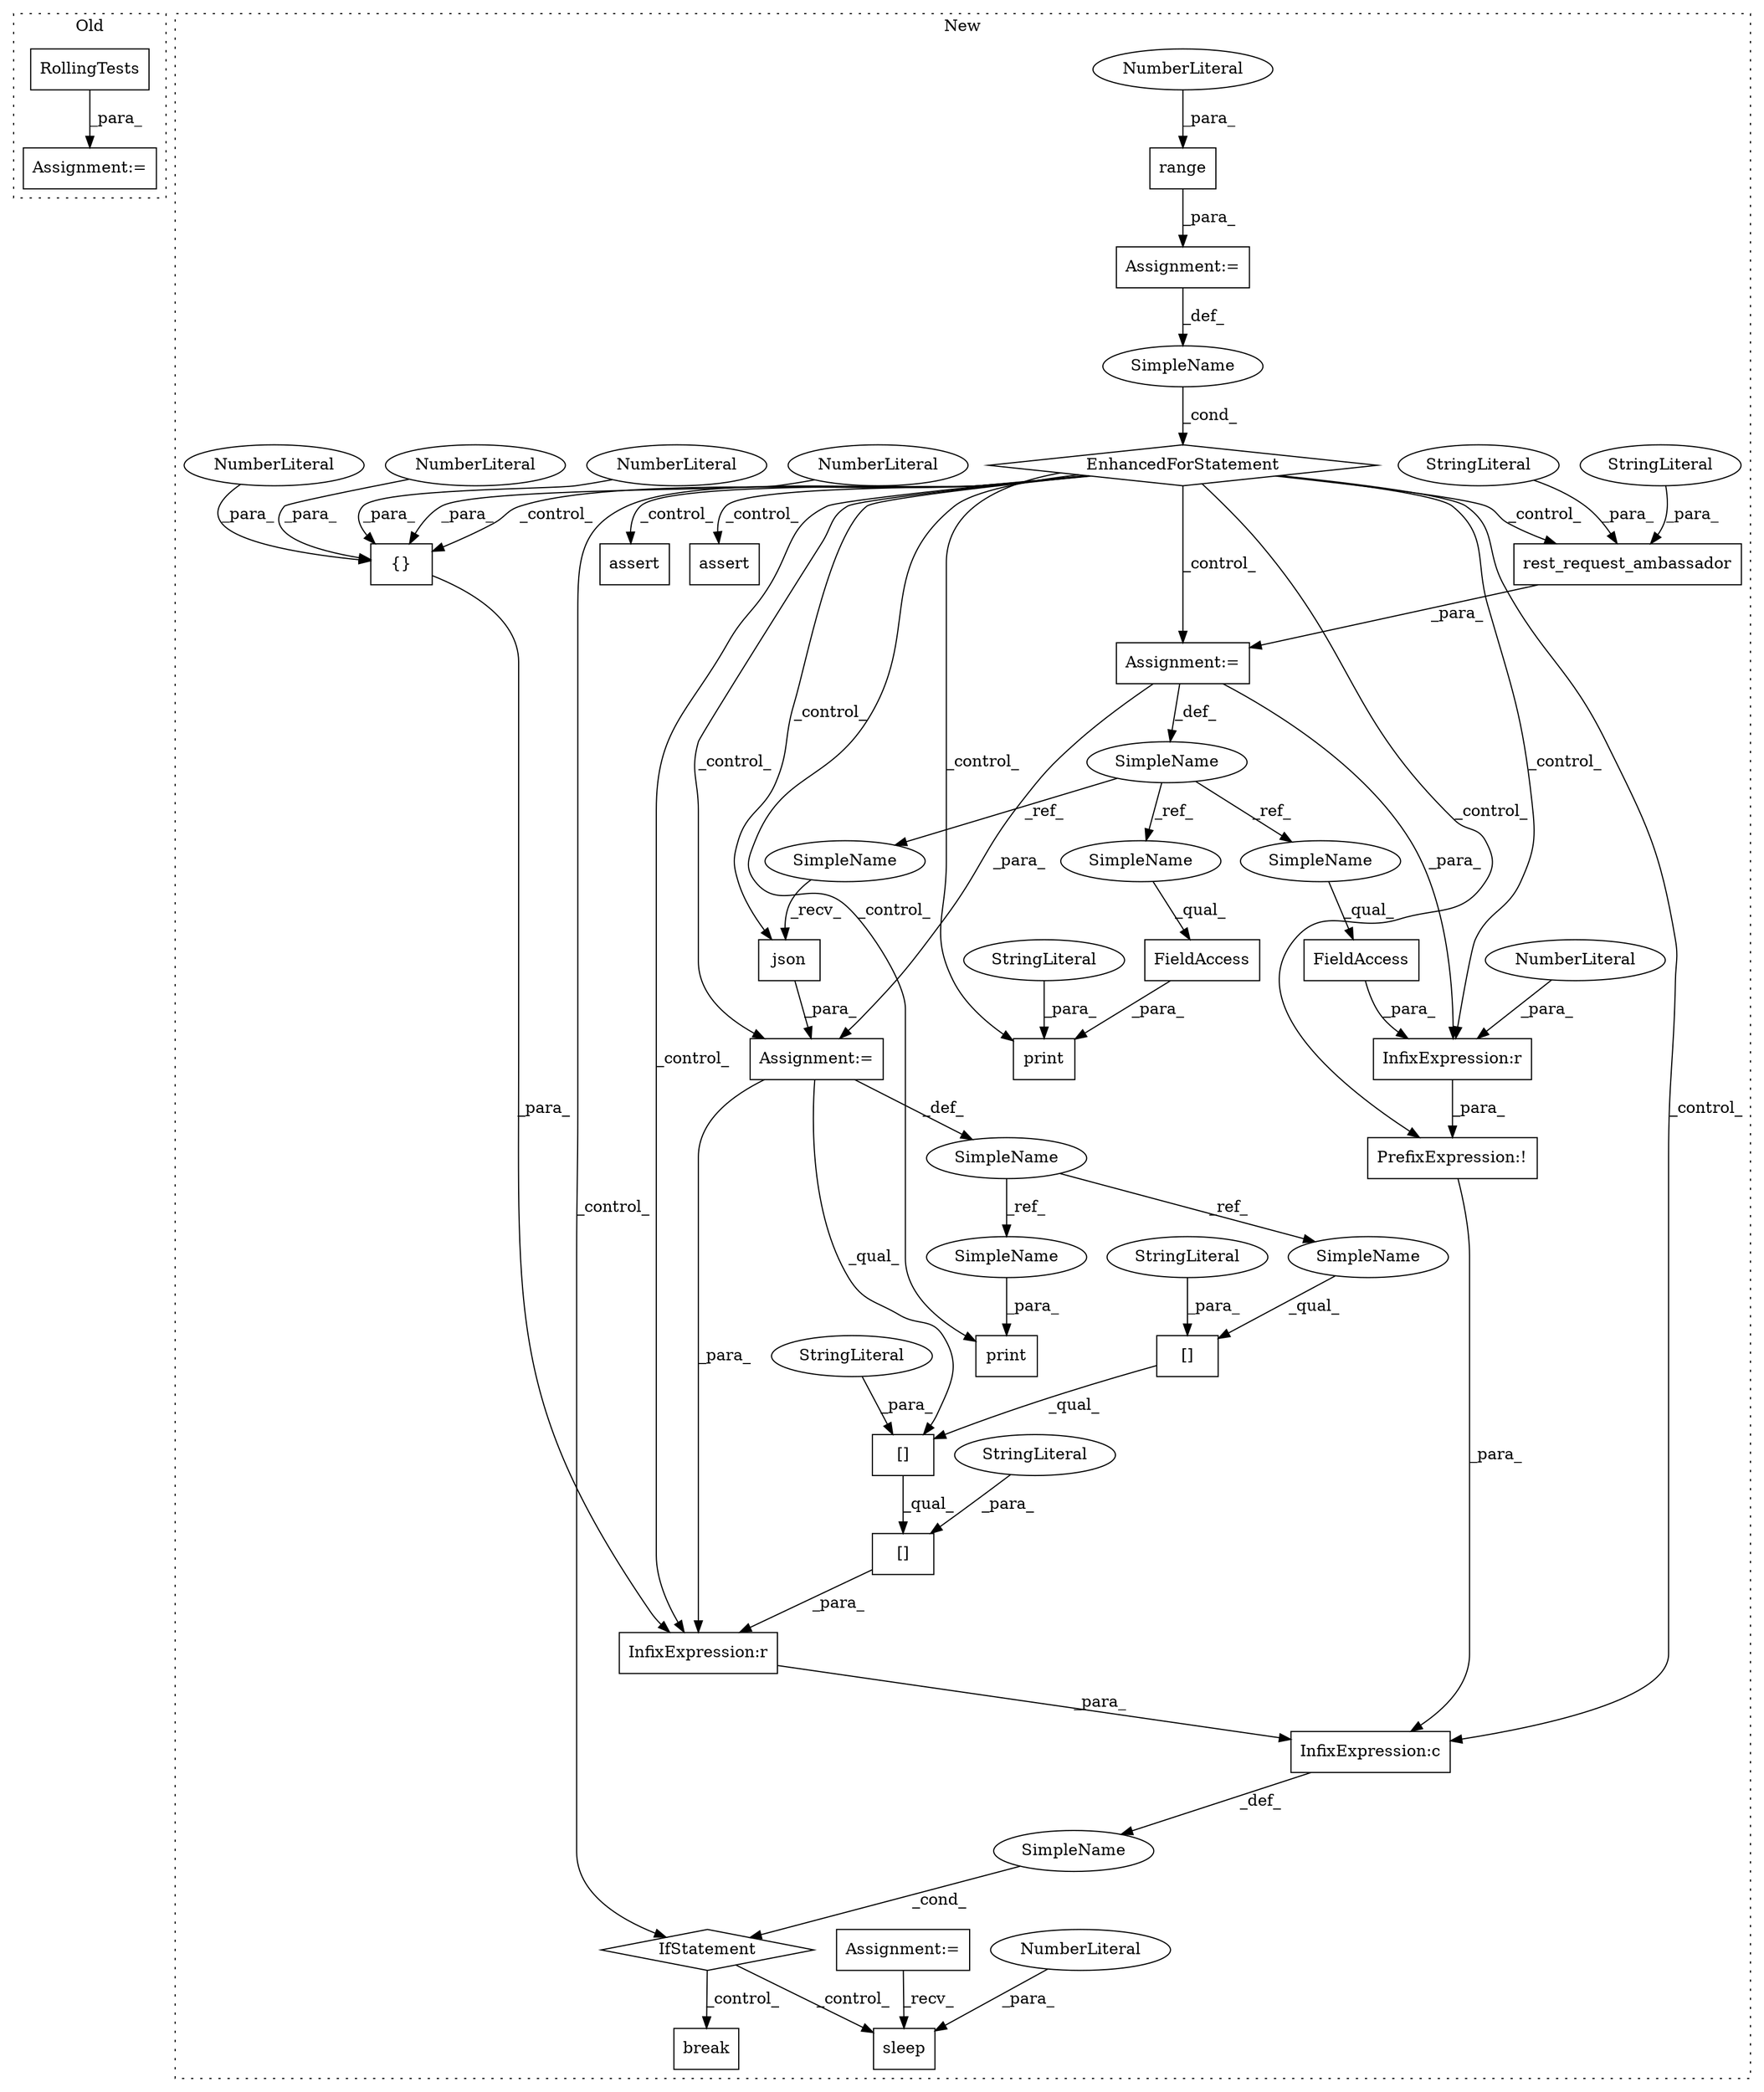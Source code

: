 digraph G {
subgraph cluster0 {
1 [label="RollingTests" a="32" s="2209" l="14" shape="box"];
13 [label="Assignment:=" a="7" s="2208" l="1" shape="box"];
label = "Old";
style="dotted";
}
subgraph cluster1 {
2 [label="json" a="32" s="14087" l="6" shape="box"];
3 [label="EnhancedForStatement" a="70" s="13854,13924" l="53,2" shape="diamond"];
4 [label="range" a="32" s="13915,13923" l="6,1" shape="box"];
5 [label="assert" a="6" s="14119" l="7" shape="box"];
6 [label="NumberLiteral" a="34" s="13921" l="2" shape="ellipse"];
7 [label="assert" a="6" s="14044" l="7" shape="box"];
8 [label="rest_request_ambassador" a="32" s="13936,13993" l="24,1" shape="box"];
9 [label="SimpleName" a="42" s="13911" l="1" shape="ellipse"];
10 [label="StringLiteral" a="45" s="13970" l="8" shape="ellipse"];
11 [label="StringLiteral" a="45" s="13960" l="9" shape="ellipse"];
12 [label="print" a="32" s="14101,14110" l="6,1" shape="box"];
14 [label="Assignment:=" a="7" s="13854,13924" l="53,2" shape="box"];
15 [label="Assignment:=" a="7" s="14084" l="1" shape="box"];
16 [label="Assignment:=" a="7" s="13935" l="1" shape="box"];
17 [label="SimpleName" a="42" s="13934" l="1" shape="ellipse"];
18 [label="FieldAccess" a="22" s="14495" l="13" shape="box"];
19 [label="PrefixExpression:!" a="38" s="14493" l="1" shape="box"];
20 [label="[]" a="2" s="14521,14531" l="4,1" shape="box"];
21 [label="InfixExpression:c" a="27" s="14516" l="4" shape="box"];
22 [label="[]" a="2" s="14521,14541" l="12,1" shape="box"];
23 [label="break" a="10" s="14597" l="6" shape="box"];
24 [label="SimpleName" a="42" s="" l="" shape="ellipse"];
25 [label="sleep" a="32" s="14623,14630" l="6,1" shape="box"];
26 [label="NumberLiteral" a="34" s="14629" l="1" shape="ellipse"];
27 [label="SimpleName" a="42" s="14081" l="3" shape="ellipse"];
28 [label="StringLiteral" a="45" s="14533" l="8" shape="ellipse"];
29 [label="StringLiteral" a="45" s="14525" l="6" shape="ellipse"];
30 [label="InfixExpression:r" a="27" s="14508" l="4" shape="box"];
31 [label="NumberLiteral" a="34" s="14512" l="3" shape="ellipse"];
32 [label="IfStatement" a="25" s="14489,14585" l="4,2" shape="diamond"];
33 [label="Assignment:=" a="7" s="13276" l="4" shape="box"];
34 [label="[]" a="2" s="14521,14551" l="22,1" shape="box"];
35 [label="InfixExpression:r" a="27" s="14552" l="4" shape="box"];
36 [label="{}" a="4" s="14567,14583" l="1,1" shape="box"];
37 [label="NumberLiteral" a="34" s="14580" l="3" shape="ellipse"];
38 [label="NumberLiteral" a="34" s="14568" l="3" shape="ellipse"];
39 [label="NumberLiteral" a="34" s="14572" l="3" shape="ellipse"];
40 [label="NumberLiteral" a="34" s="14576" l="3" shape="ellipse"];
41 [label="StringLiteral" a="45" s="14543" l="8" shape="ellipse"];
42 [label="print" a="32" s="14002,14035" l="6,1" shape="box"];
43 [label="FieldAccess" a="22" s="14022" l="13" shape="box"];
44 [label="StringLiteral" a="45" s="14008" l="13" shape="ellipse"];
45 [label="SimpleName" a="42" s="14085" l="1" shape="ellipse"];
46 [label="SimpleName" a="42" s="14495" l="1" shape="ellipse"];
47 [label="SimpleName" a="42" s="14022" l="1" shape="ellipse"];
48 [label="SimpleName" a="42" s="14521" l="3" shape="ellipse"];
49 [label="SimpleName" a="42" s="14107" l="3" shape="ellipse"];
label = "New";
style="dotted";
}
1 -> 13 [label="_para_"];
2 -> 15 [label="_para_"];
3 -> 8 [label="_control_"];
3 -> 15 [label="_control_"];
3 -> 42 [label="_control_"];
3 -> 5 [label="_control_"];
3 -> 7 [label="_control_"];
3 -> 19 [label="_control_"];
3 -> 32 [label="_control_"];
3 -> 30 [label="_control_"];
3 -> 21 [label="_control_"];
3 -> 12 [label="_control_"];
3 -> 36 [label="_control_"];
3 -> 35 [label="_control_"];
3 -> 2 [label="_control_"];
3 -> 16 [label="_control_"];
4 -> 14 [label="_para_"];
6 -> 4 [label="_para_"];
8 -> 16 [label="_para_"];
9 -> 3 [label="_cond_"];
10 -> 8 [label="_para_"];
11 -> 8 [label="_para_"];
14 -> 9 [label="_def_"];
15 -> 27 [label="_def_"];
15 -> 22 [label="_qual_"];
15 -> 35 [label="_para_"];
16 -> 30 [label="_para_"];
16 -> 15 [label="_para_"];
16 -> 17 [label="_def_"];
17 -> 45 [label="_ref_"];
17 -> 47 [label="_ref_"];
17 -> 46 [label="_ref_"];
18 -> 30 [label="_para_"];
19 -> 21 [label="_para_"];
20 -> 22 [label="_qual_"];
21 -> 24 [label="_def_"];
22 -> 34 [label="_qual_"];
24 -> 32 [label="_cond_"];
26 -> 25 [label="_para_"];
27 -> 48 [label="_ref_"];
27 -> 49 [label="_ref_"];
28 -> 22 [label="_para_"];
29 -> 20 [label="_para_"];
30 -> 19 [label="_para_"];
31 -> 30 [label="_para_"];
32 -> 23 [label="_control_"];
32 -> 25 [label="_control_"];
33 -> 25 [label="_recv_"];
34 -> 35 [label="_para_"];
35 -> 21 [label="_para_"];
36 -> 35 [label="_para_"];
37 -> 36 [label="_para_"];
38 -> 36 [label="_para_"];
39 -> 36 [label="_para_"];
40 -> 36 [label="_para_"];
41 -> 34 [label="_para_"];
43 -> 42 [label="_para_"];
44 -> 42 [label="_para_"];
45 -> 2 [label="_recv_"];
46 -> 18 [label="_qual_"];
47 -> 43 [label="_qual_"];
48 -> 20 [label="_qual_"];
49 -> 12 [label="_para_"];
}